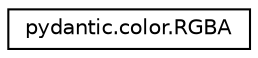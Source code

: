 digraph "Graphical Class Hierarchy"
{
 // LATEX_PDF_SIZE
  edge [fontname="Helvetica",fontsize="10",labelfontname="Helvetica",labelfontsize="10"];
  node [fontname="Helvetica",fontsize="10",shape=record];
  rankdir="LR";
  Node0 [label="pydantic.color.RGBA",height=0.2,width=0.4,color="black", fillcolor="white", style="filled",URL="$classpydantic_1_1color_1_1RGBA.html",tooltip=" "];
}
